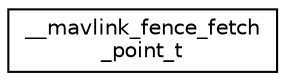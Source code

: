 digraph "Graphical Class Hierarchy"
{
 // INTERACTIVE_SVG=YES
  edge [fontname="Helvetica",fontsize="10",labelfontname="Helvetica",labelfontsize="10"];
  node [fontname="Helvetica",fontsize="10",shape=record];
  rankdir="LR";
  Node1 [label="__mavlink_fence_fetch\l_point_t",height=0.2,width=0.4,color="black", fillcolor="white", style="filled",URL="$struct____mavlink__fence__fetch__point__t.html"];
}
